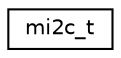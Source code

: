 digraph "Graphical Class Hierarchy"
{
 // LATEX_PDF_SIZE
  edge [fontname="Helvetica",fontsize="10",labelfontname="Helvetica",labelfontsize="10"];
  node [fontname="Helvetica",fontsize="10",shape=record];
  rankdir="LR";
  Node0 [label="mi2c_t",height=0.2,width=0.4,color="black", fillcolor="white", style="filled",URL="$structmi2c__t.html",tooltip=" "];
}
